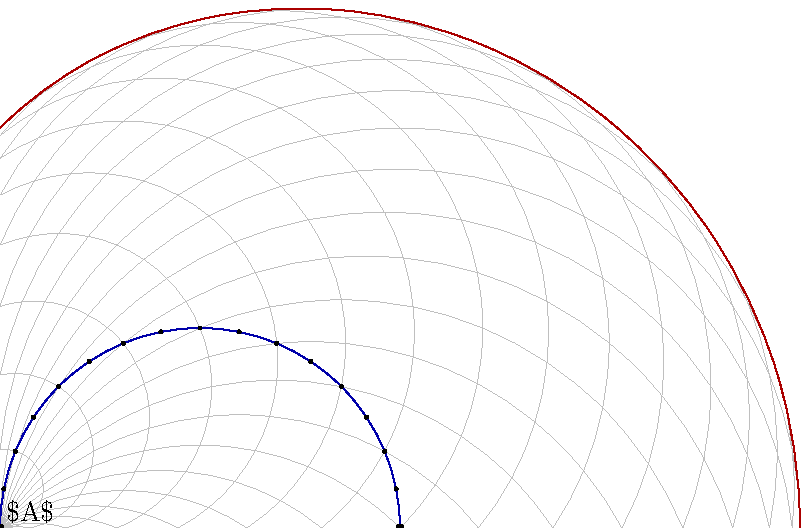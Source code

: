 \documentclass{standalone}
\usepackage{luamplib}
\begin{document}
\mplibtextextlabel{enable}
\begin{mplibcode}
beginfig(1);

    numeric a; 2a = 144;

    path base; base = fullcircle rotated 180 scaled 2a shifted (a, 0);
    path c[]; numeric n; n = -1;
    numeric s; s = 1/4;
    for t = 0 step s until length base:
        c[incr n] = fullcircle 
            scaled 2 abs (point t of base - point 0 of base) 
            shifted point t of base;
            draw c[n] withpen pencircle scaled 1/4 withcolor 3/4;
    endfor

    path cardoid; 
    cardoid = for t = 0 step s until length base:
        point 0 of base reflectedabout(precontrol t of base, postcontrol t of base) ..
    endfor cycle;

    path polar;
    polar = for t=0 upto 360: 2a * (1 + cosd(t)) * dir t ..  endfor cycle;

    path rolling, aux; 
    aux = base rotatedabout(point 0 of base, 180);
    rolling = for t = 0 step 1/4 until length base:
        point t of aux rotatedabout(center base, 45t) ..
    endfor cycle;

    % draw rolling withpen pencircle scaled 2 withcolor 3/4[blue, white];
    % draw polar withpen pencircle scaled 5/4 withcolor 3/4[green, white];

    draw base withcolor 2/3 blue;
    draw cardoid withcolor 2/3 red;

    for i=1 upto n-1:
        draw center c[i] withpen pencircle scaled 3/2;
    endfor

    dotlabel.urt("$A$", point 0 of base);
    dotlabel.lrt("$Q$", point 4 of base);
endfig;
\end{mplibcode}
\end{document}

